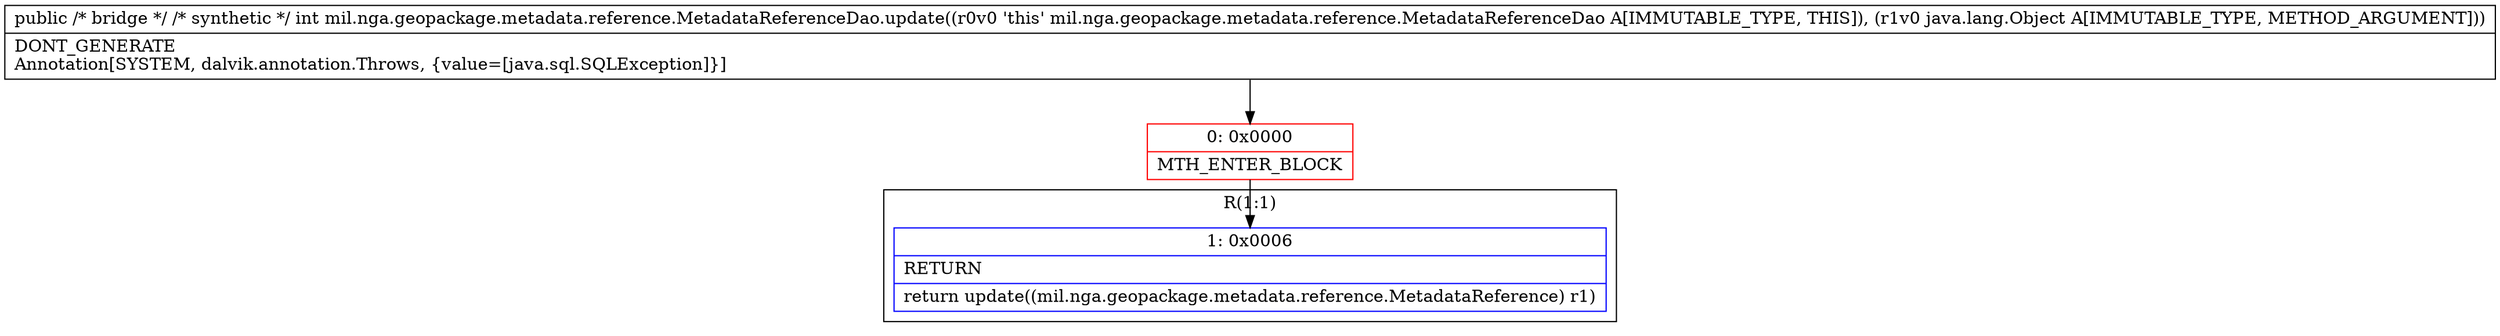 digraph "CFG formil.nga.geopackage.metadata.reference.MetadataReferenceDao.update(Ljava\/lang\/Object;)I" {
subgraph cluster_Region_1723217417 {
label = "R(1:1)";
node [shape=record,color=blue];
Node_1 [shape=record,label="{1\:\ 0x0006|RETURN\l|return update((mil.nga.geopackage.metadata.reference.MetadataReference) r1)\l}"];
}
Node_0 [shape=record,color=red,label="{0\:\ 0x0000|MTH_ENTER_BLOCK\l}"];
MethodNode[shape=record,label="{public \/* bridge *\/ \/* synthetic *\/ int mil.nga.geopackage.metadata.reference.MetadataReferenceDao.update((r0v0 'this' mil.nga.geopackage.metadata.reference.MetadataReferenceDao A[IMMUTABLE_TYPE, THIS]), (r1v0 java.lang.Object A[IMMUTABLE_TYPE, METHOD_ARGUMENT]))  | DONT_GENERATE\lAnnotation[SYSTEM, dalvik.annotation.Throws, \{value=[java.sql.SQLException]\}]\l}"];
MethodNode -> Node_0;
Node_0 -> Node_1;
}

